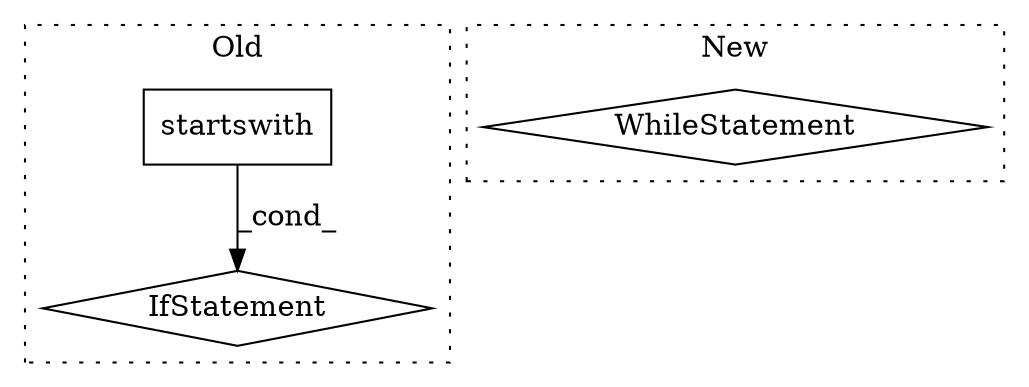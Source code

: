 digraph G {
subgraph cluster0 {
1 [label="startswith" a="32" s="8168,8193" l="11,1" shape="box"];
3 [label="IfStatement" a="25" s="8155,8194" l="4,2" shape="diamond"];
label = "Old";
style="dotted";
}
subgraph cluster1 {
2 [label="WhileStatement" a="61" s="8826,8849" l="7,2" shape="diamond"];
label = "New";
style="dotted";
}
1 -> 3 [label="_cond_"];
}